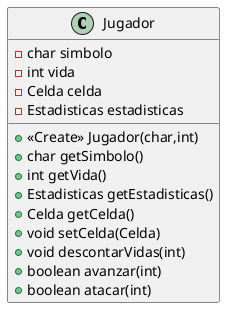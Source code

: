 @startuml
class Jugador {
- char simbolo
- int vida
- Celda celda
- Estadisticas estadisticas
+ <<Create>> Jugador(char,int)
+ char getSimbolo()
+ int getVida()
+ Estadisticas getEstadisticas()
+ Celda getCelda()
+ void setCelda(Celda)
+ void descontarVidas(int)
+ boolean avanzar(int)
+ boolean atacar(int)
}
@enduml